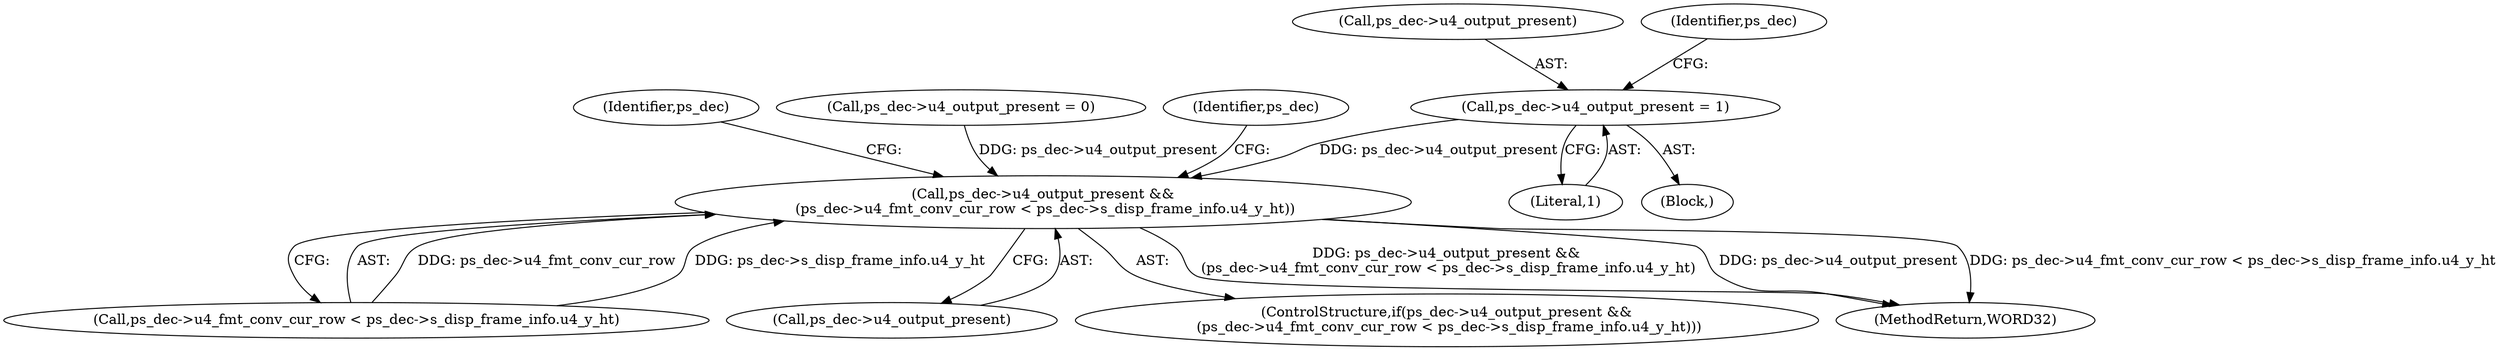 digraph "0_Android_7554755536019e439433c515eeb44e701fb3bfb2@pointer" {
"1002004" [label="(Call,ps_dec->u4_output_present = 1)"];
"1002013" [label="(Call,ps_dec->u4_output_present &&\n (ps_dec->u4_fmt_conv_cur_row < ps_dec->s_disp_frame_info.u4_y_ht))"];
"1002013" [label="(Call,ps_dec->u4_output_present &&\n (ps_dec->u4_fmt_conv_cur_row < ps_dec->s_disp_frame_info.u4_y_ht))"];
"1002005" [label="(Call,ps_dec->u4_output_present)"];
"1002004" [label="(Call,ps_dec->u4_output_present = 1)"];
"1002017" [label="(Call,ps_dec->u4_fmt_conv_cur_row < ps_dec->s_disp_frame_info.u4_y_ht)"];
"1002014" [label="(Call,ps_dec->u4_output_present)"];
"1002008" [label="(Literal,1)"];
"1002010" [label="(Identifier,ps_dec)"];
"1002060" [label="(Identifier,ps_dec)"];
"1002012" [label="(ControlStructure,if(ps_dec->u4_output_present &&\n (ps_dec->u4_fmt_conv_cur_row < ps_dec->s_disp_frame_info.u4_y_ht)))"];
"1001998" [label="(Block,)"];
"1002129" [label="(MethodReturn,WORD32)"];
"1000337" [label="(Call,ps_dec->u4_output_present = 0)"];
"1002029" [label="(Identifier,ps_dec)"];
"1002004" -> "1001998"  [label="AST: "];
"1002004" -> "1002008"  [label="CFG: "];
"1002005" -> "1002004"  [label="AST: "];
"1002008" -> "1002004"  [label="AST: "];
"1002010" -> "1002004"  [label="CFG: "];
"1002004" -> "1002013"  [label="DDG: ps_dec->u4_output_present"];
"1002013" -> "1002012"  [label="AST: "];
"1002013" -> "1002014"  [label="CFG: "];
"1002013" -> "1002017"  [label="CFG: "];
"1002014" -> "1002013"  [label="AST: "];
"1002017" -> "1002013"  [label="AST: "];
"1002029" -> "1002013"  [label="CFG: "];
"1002060" -> "1002013"  [label="CFG: "];
"1002013" -> "1002129"  [label="DDG: ps_dec->u4_output_present &&\n (ps_dec->u4_fmt_conv_cur_row < ps_dec->s_disp_frame_info.u4_y_ht)"];
"1002013" -> "1002129"  [label="DDG: ps_dec->u4_output_present"];
"1002013" -> "1002129"  [label="DDG: ps_dec->u4_fmt_conv_cur_row < ps_dec->s_disp_frame_info.u4_y_ht"];
"1000337" -> "1002013"  [label="DDG: ps_dec->u4_output_present"];
"1002017" -> "1002013"  [label="DDG: ps_dec->u4_fmt_conv_cur_row"];
"1002017" -> "1002013"  [label="DDG: ps_dec->s_disp_frame_info.u4_y_ht"];
}
